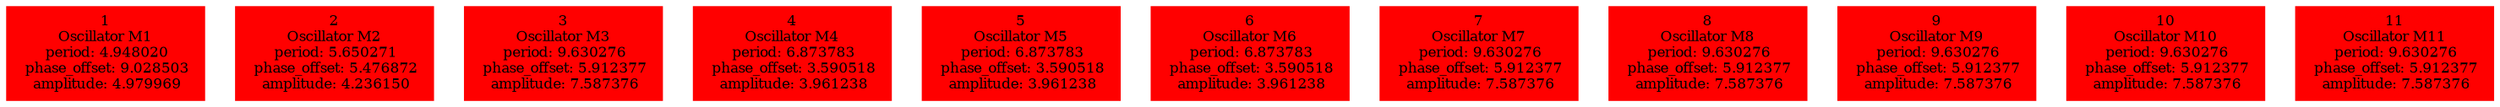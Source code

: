  digraph g{ forcelabels=true;
1 [label=<1<BR />Oscillator M1<BR /> period: 4.948020<BR /> phase_offset: 9.028503<BR /> amplitude: 4.979969>, shape=box,color=red,style=filled,fontsize=8];2 [label=<2<BR />Oscillator M2<BR /> period: 5.650271<BR /> phase_offset: 5.476872<BR /> amplitude: 4.236150>, shape=box,color=red,style=filled,fontsize=8];3 [label=<3<BR />Oscillator M3<BR /> period: 9.630276<BR /> phase_offset: 5.912377<BR /> amplitude: 7.587376>, shape=box,color=red,style=filled,fontsize=8];4 [label=<4<BR />Oscillator M4<BR /> period: 6.873783<BR /> phase_offset: 3.590518<BR /> amplitude: 3.961238>, shape=box,color=red,style=filled,fontsize=8];5 [label=<5<BR />Oscillator M5<BR /> period: 6.873783<BR /> phase_offset: 3.590518<BR /> amplitude: 3.961238>, shape=box,color=red,style=filled,fontsize=8];6 [label=<6<BR />Oscillator M6<BR /> period: 6.873783<BR /> phase_offset: 3.590518<BR /> amplitude: 3.961238>, shape=box,color=red,style=filled,fontsize=8];7 [label=<7<BR />Oscillator M7<BR /> period: 9.630276<BR /> phase_offset: 5.912377<BR /> amplitude: 7.587376>, shape=box,color=red,style=filled,fontsize=8];8 [label=<8<BR />Oscillator M8<BR /> period: 9.630276<BR /> phase_offset: 5.912377<BR /> amplitude: 7.587376>, shape=box,color=red,style=filled,fontsize=8];9 [label=<9<BR />Oscillator M9<BR /> period: 9.630276<BR /> phase_offset: 5.912377<BR /> amplitude: 7.587376>, shape=box,color=red,style=filled,fontsize=8];10 [label=<10<BR />Oscillator M10<BR /> period: 9.630276<BR /> phase_offset: 5.912377<BR /> amplitude: 7.587376>, shape=box,color=red,style=filled,fontsize=8];11 [label=<11<BR />Oscillator M11<BR /> period: 9.630276<BR /> phase_offset: 5.912377<BR /> amplitude: 7.587376>, shape=box,color=red,style=filled,fontsize=8]; }
